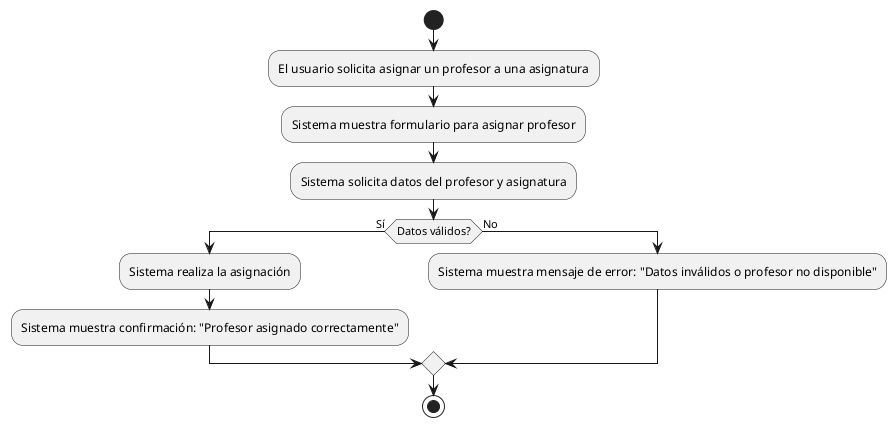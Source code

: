 @startuml
start
:El usuario solicita asignar un profesor a una asignatura;
:Sistema muestra formulario para asignar profesor;
:Sistema solicita datos del profesor y asignatura;
if (Datos válidos?) then (Sí)
  :Sistema realiza la asignación;
  :Sistema muestra confirmación: "Profesor asignado correctamente";
else (No)
  :Sistema muestra mensaje de error: "Datos inválidos o profesor no disponible";
endif
stop
@enduml
